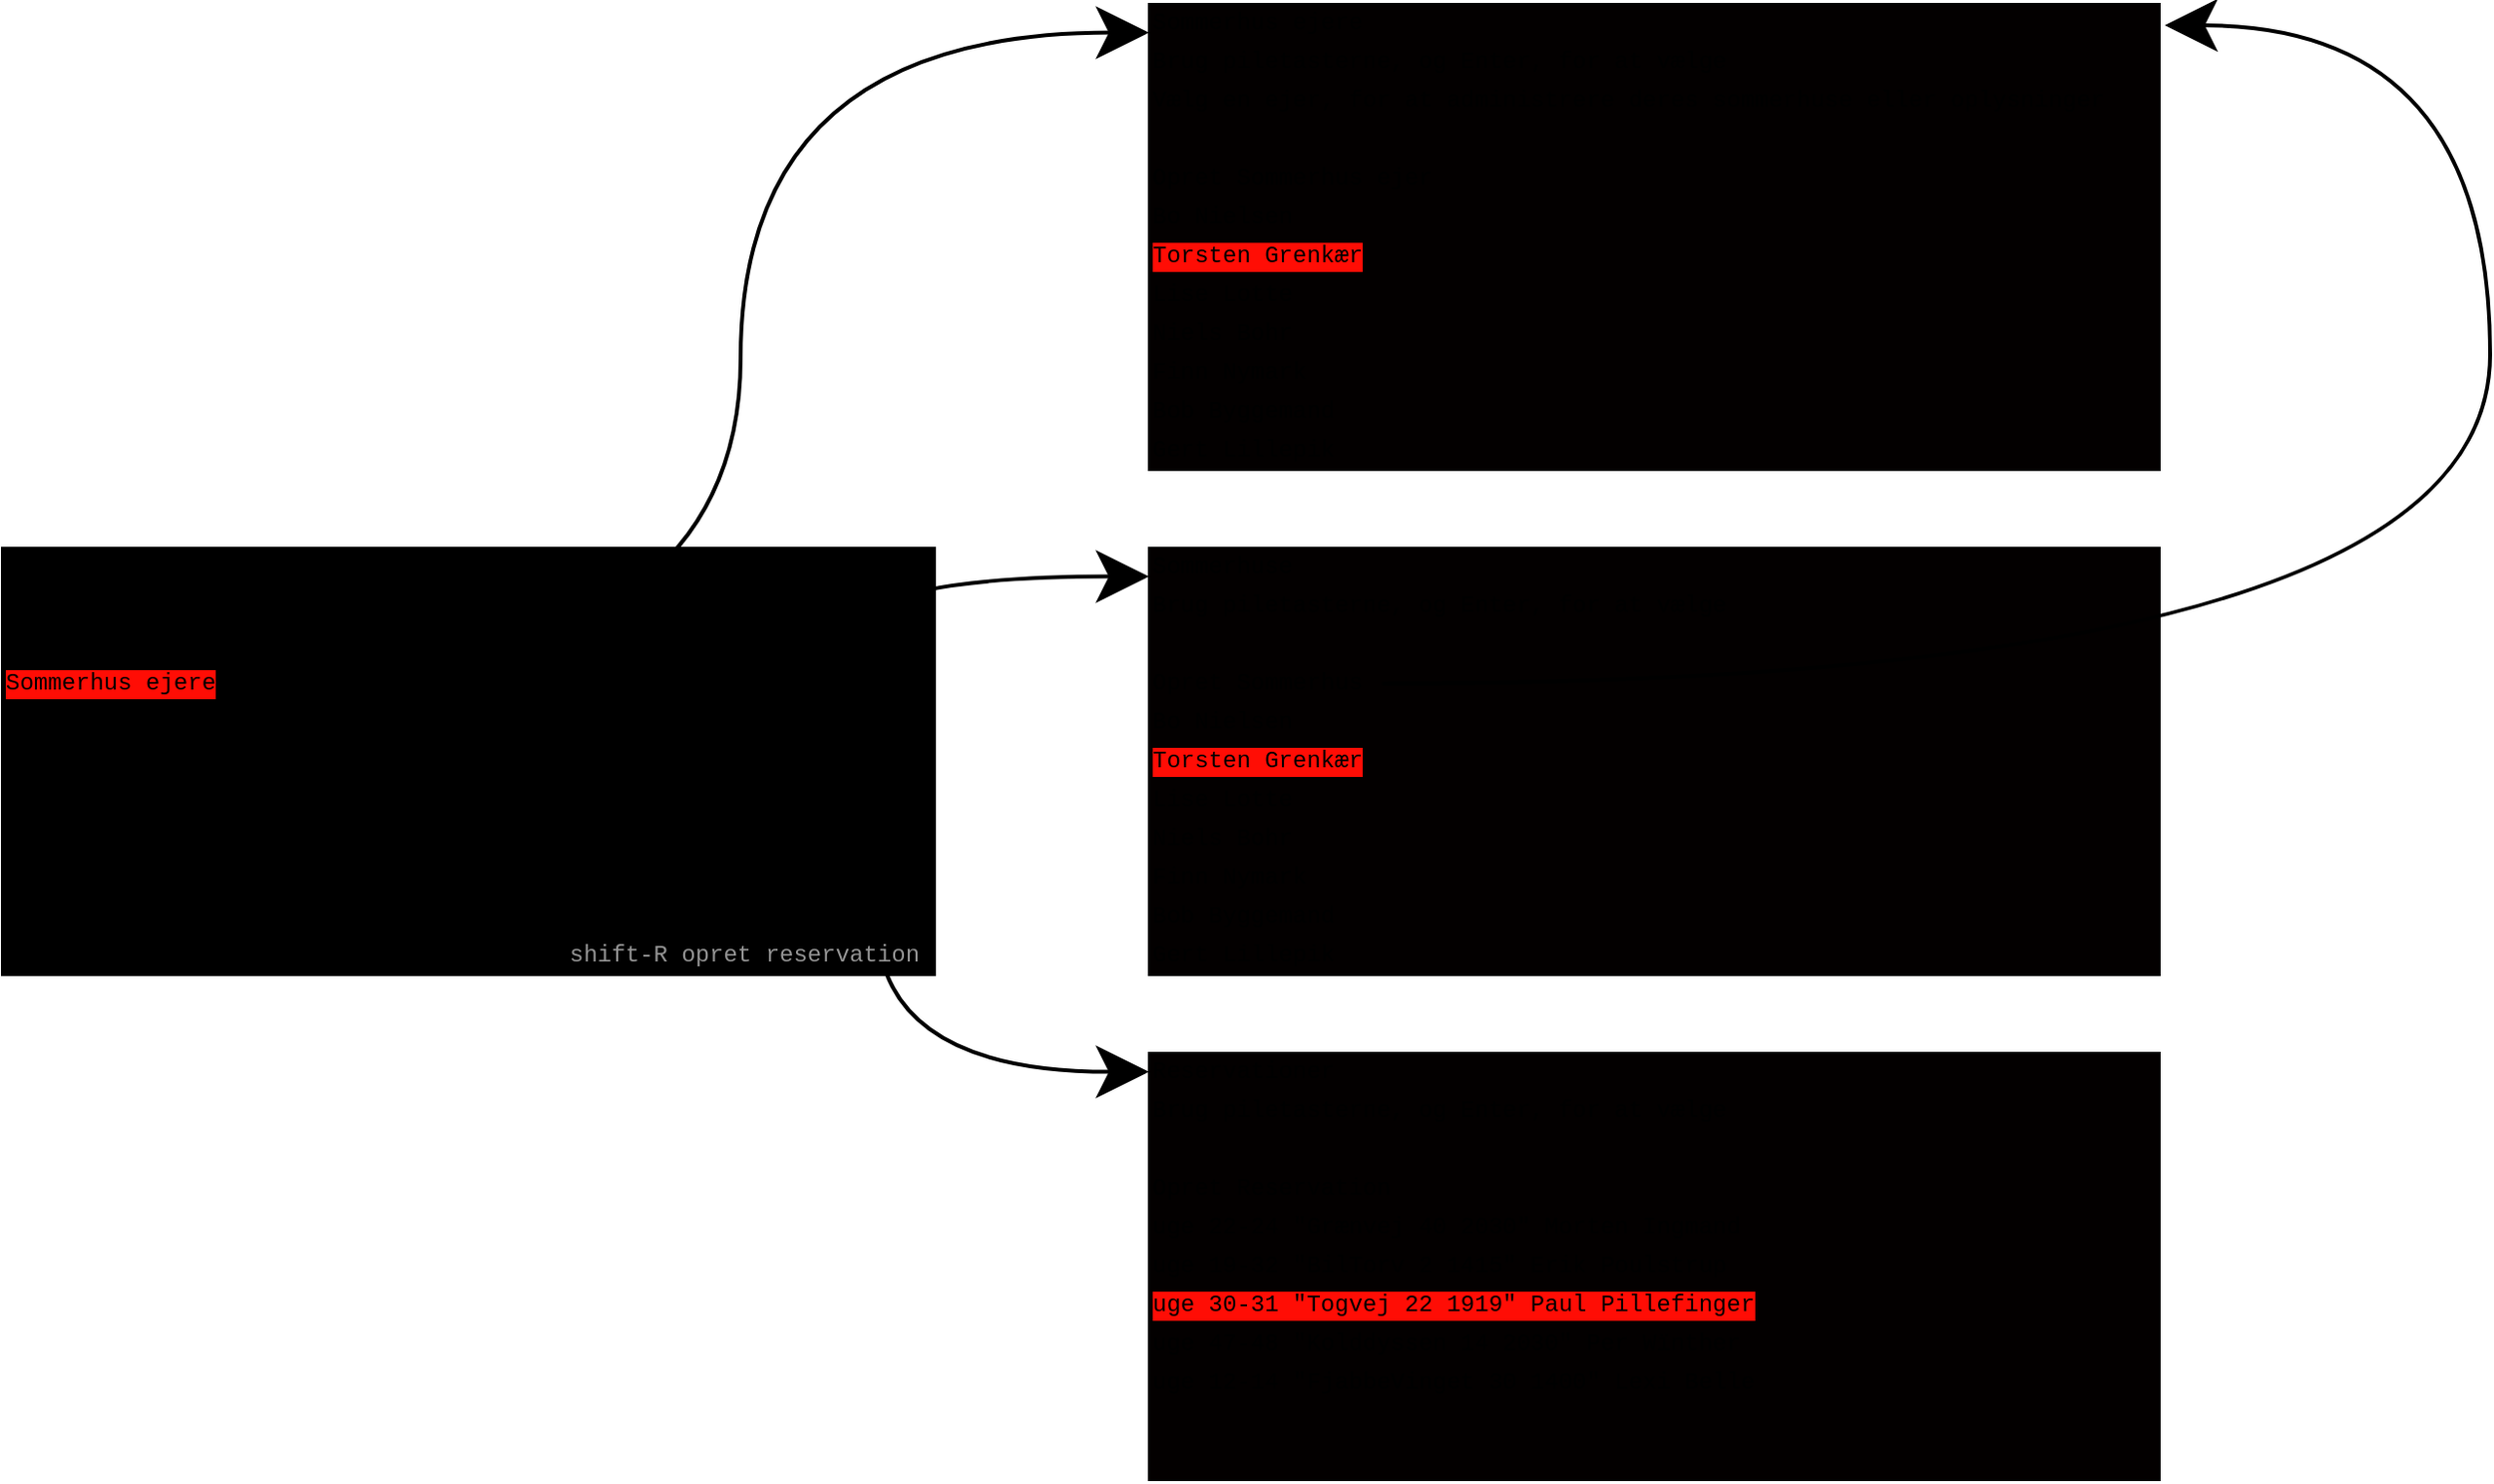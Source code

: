 <mxfile version="11.3.0" pages="1"><diagram id="26p3L_YCjEW0jslqgOV3" name="Page-1"><mxGraphModel dx="346" dy="1352" grid="1" gridSize="10" guides="1" tooltips="1" connect="1" arrows="1" fold="1" page="1" pageScale="1" pageWidth="827" pageHeight="1169" math="0" shadow="0"><root><mxCell id="0"/><mxCell id="1" parent="0"/><mxCell id="nq1gIL245foK8ah5lB4P-1" value="" style="rounded=0;whiteSpace=wrap;html=1;comic=0;fillColor=#000000;" vertex="1" parent="1"><mxGeometry x="40" y="40" width="480" height="220" as="geometry"/></mxCell><mxCell id="nq1gIL245foK8ah5lB4P-2" value="Sydvest-Bo Sommerhuse" style="text;html=1;strokeColor=none;fillColor=none;align=left;verticalAlign=middle;whiteSpace=wrap;rounded=0;comic=0;fontFamily=Courier New;" vertex="1" parent="1"><mxGeometry x="40" y="40" width="200" height="20" as="geometry"/></mxCell><mxCell id="nq1gIL245foK8ah5lB4P-3" value="Sommerhus ejere" style="text;html=1;strokeColor=none;fillColor=none;align=left;verticalAlign=middle;whiteSpace=wrap;rounded=0;comic=0;fontFamily=Courier New;labelBackgroundColor=#FF0D05;fontColor=#000000;" vertex="1" parent="1"><mxGeometry x="40" y="100" width="120" height="20" as="geometry"/></mxCell><mxCell id="nq1gIL245foK8ah5lB4P-4" value="Sommerhuse" style="text;html=1;strokeColor=none;fillColor=none;align=left;verticalAlign=middle;whiteSpace=wrap;rounded=0;comic=0;fontFamily=Courier New;" vertex="1" parent="1"><mxGeometry x="40" y="120" width="80" height="20" as="geometry"/></mxCell><mxCell id="nq1gIL245foK8ah5lB4P-5" value="Reservationer" style="text;html=1;strokeColor=none;fillColor=none;align=left;verticalAlign=middle;whiteSpace=wrap;rounded=0;comic=0;fontFamily=Courier New;" vertex="1" parent="1"><mxGeometry x="40" y="140" width="100" height="20" as="geometry"/></mxCell><mxCell id="nq1gIL245foK8ah5lB4P-6" value="Brug piletasterne, og Enter, for at vælge" style="text;html=1;strokeColor=none;fillColor=none;align=left;verticalAlign=middle;whiteSpace=wrap;rounded=0;comic=0;fontFamily=Courier New;" vertex="1" parent="1"><mxGeometry x="40" y="60" width="300" height="20" as="geometry"/></mxCell><mxCell id="nq1gIL245foK8ah5lB4P-8" value="" style="rounded=0;whiteSpace=wrap;html=1;comic=0;fillColor=#030000;" vertex="1" parent="1"><mxGeometry x="630" y="-240" width="520" height="240" as="geometry"/></mxCell><mxCell id="nq1gIL245foK8ah5lB4P-13" value="Brug piletasterne, og Enter, for at vælge" style="text;html=1;strokeColor=none;fillColor=none;align=left;verticalAlign=middle;whiteSpace=wrap;rounded=0;comic=0;fontFamily=Courier New;" vertex="1" parent="1"><mxGeometry x="630" y="-220.2" width="300" height="20" as="geometry"/></mxCell><mxCell id="nq1gIL245foK8ah5lB4P-14" value="Sommerhus ejere" style="text;html=1;strokeColor=none;fillColor=none;align=left;verticalAlign=middle;whiteSpace=wrap;rounded=0;comic=0;fontFamily=Courier New;" vertex="1" parent="1"><mxGeometry x="630" y="-240.2" width="200" height="20" as="geometry"/></mxCell><mxCell id="nq1gIL245foK8ah5lB4P-15" value="Torsten Grenkær" style="text;html=1;strokeColor=none;fillColor=none;align=left;verticalAlign=middle;whiteSpace=wrap;rounded=0;comic=0;fontFamily=Courier New;labelBackgroundColor=#FF0D05;fontColor=#000000;" vertex="1" parent="1"><mxGeometry x="630" y="-120.2" width="200" height="20" as="geometry"/></mxCell><mxCell id="nq1gIL245foK8ah5lB4P-16" value="Bo Nielsen" style="text;html=1;strokeColor=none;fillColor=none;align=left;verticalAlign=middle;whiteSpace=wrap;rounded=0;comic=0;fontFamily=Courier New;" vertex="1" parent="1"><mxGeometry x="630" y="-140.2" width="200" height="20" as="geometry"/></mxCell><mxCell id="nq1gIL245foK8ah5lB4P-17" value="Opret Sommerhus ejer" style="text;html=1;strokeColor=none;fillColor=none;align=left;verticalAlign=middle;whiteSpace=wrap;rounded=0;comic=0;fontFamily=Courier New;fontStyle=0;dashed=1;" vertex="1" parent="1"><mxGeometry x="630" y="-160.2" width="200" height="20" as="geometry"/></mxCell><mxCell id="nq1gIL245foK8ah5lB4P-18" value="Lise Lotte" style="text;html=1;strokeColor=none;fillColor=none;align=left;verticalAlign=middle;whiteSpace=wrap;rounded=0;comic=0;fontFamily=Courier New;" vertex="1" parent="1"><mxGeometry x="630" y="-100.2" width="200" height="20" as="geometry"/></mxCell><mxCell id="nq1gIL245foK8ah5lB4P-19" value="Niels Bohr" style="text;html=1;strokeColor=none;fillColor=none;align=left;verticalAlign=middle;whiteSpace=wrap;rounded=0;comic=0;fontFamily=Courier New;" vertex="1" parent="1"><mxGeometry x="630" y="-80.2" width="200" height="20" as="geometry"/></mxCell><mxCell id="nq1gIL245foK8ah5lB4P-20" value="Finn Nymark" style="text;html=1;strokeColor=none;fillColor=none;align=left;verticalAlign=middle;whiteSpace=wrap;rounded=0;comic=0;fontFamily=Courier New;" vertex="1" parent="1"><mxGeometry x="630" y="-60.2" width="200" height="20" as="geometry"/></mxCell><mxCell id="nq1gIL245foK8ah5lB4P-21" value="Bob Byggemand" style="text;html=1;strokeColor=none;fillColor=none;align=left;verticalAlign=middle;whiteSpace=wrap;rounded=0;comic=0;fontFamily=Courier New;" vertex="1" parent="1"><mxGeometry x="630" y="-40.2" width="200" height="20" as="geometry"/></mxCell><mxCell id="nq1gIL245foK8ah5lB4P-22" value="Gert Lillepik" style="text;html=1;strokeColor=none;fillColor=none;align=left;verticalAlign=middle;whiteSpace=wrap;rounded=0;comic=0;fontFamily=Courier New;" vertex="1" parent="1"><mxGeometry x="630" y="-20.2" width="200" height="20" as="geometry"/></mxCell><mxCell id="nq1gIL245foK8ah5lB4P-23" value="" style="rounded=0;whiteSpace=wrap;html=1;comic=0;fillColor=#030000;" vertex="1" parent="1"><mxGeometry x="630" y="40" width="520" height="220" as="geometry"/></mxCell><mxCell id="nq1gIL245foK8ah5lB4P-24" value="Brug piletasterne, og Enter, for at vælge" style="text;html=1;strokeColor=none;fillColor=none;align=left;verticalAlign=middle;whiteSpace=wrap;rounded=0;comic=0;fontFamily=Courier New;" vertex="1" parent="1"><mxGeometry x="630" y="59.8" width="300" height="20" as="geometry"/></mxCell><mxCell id="nq1gIL245foK8ah5lB4P-25" value="Sommerhuse" style="text;html=1;strokeColor=none;fillColor=none;align=left;verticalAlign=middle;whiteSpace=wrap;rounded=0;comic=0;fontFamily=Courier New;" vertex="1" parent="1"><mxGeometry x="630" y="39.8" width="200" height="20" as="geometry"/></mxCell><mxCell id="nq1gIL245foK8ah5lB4P-26" value="Torsten Grenkær" style="text;html=1;strokeColor=none;fillColor=none;align=left;verticalAlign=middle;whiteSpace=wrap;rounded=0;comic=0;fontFamily=Courier New;labelBackgroundColor=#FF0D05;fontColor=#000000;" vertex="1" parent="1"><mxGeometry x="630" y="139.8" width="200" height="20" as="geometry"/></mxCell><mxCell id="nq1gIL245foK8ah5lB4P-27" value="Bo Nielsen" style="text;html=1;strokeColor=none;fillColor=none;align=left;verticalAlign=middle;whiteSpace=wrap;rounded=0;comic=0;fontFamily=Courier New;" vertex="1" parent="1"><mxGeometry x="630" y="119.8" width="200" height="20" as="geometry"/></mxCell><mxCell id="nq1gIL245foK8ah5lB4P-28" value="Opret Sommerhus" style="text;html=1;strokeColor=none;fillColor=none;align=left;verticalAlign=middle;whiteSpace=wrap;rounded=0;comic=0;fontFamily=Courier New;fontStyle=0;dashed=1;" vertex="1" parent="1"><mxGeometry x="630" y="100" width="120" height="20" as="geometry"/></mxCell><mxCell id="nq1gIL245foK8ah5lB4P-29" value="Lise Lotte" style="text;html=1;strokeColor=none;fillColor=none;align=left;verticalAlign=middle;whiteSpace=wrap;rounded=0;comic=0;fontFamily=Courier New;" vertex="1" parent="1"><mxGeometry x="630" y="159.8" width="200" height="20" as="geometry"/></mxCell><mxCell id="nq1gIL245foK8ah5lB4P-30" value="Niels Bohr" style="text;html=1;strokeColor=none;fillColor=none;align=left;verticalAlign=middle;whiteSpace=wrap;rounded=0;comic=0;fontFamily=Courier New;" vertex="1" parent="1"><mxGeometry x="630" y="179.8" width="200" height="20" as="geometry"/></mxCell><mxCell id="nq1gIL245foK8ah5lB4P-31" value="Finn Nymark" style="text;html=1;strokeColor=none;fillColor=none;align=left;verticalAlign=middle;whiteSpace=wrap;rounded=0;comic=0;fontFamily=Courier New;" vertex="1" parent="1"><mxGeometry x="630" y="199.8" width="200" height="20" as="geometry"/></mxCell><mxCell id="nq1gIL245foK8ah5lB4P-32" value="Bob Byggemand" style="text;html=1;strokeColor=none;fillColor=none;align=left;verticalAlign=middle;whiteSpace=wrap;rounded=0;comic=0;fontFamily=Courier New;" vertex="1" parent="1"><mxGeometry x="630" y="219.8" width="200" height="20" as="geometry"/></mxCell><mxCell id="nq1gIL245foK8ah5lB4P-33" value="Gert Lillepik" style="text;html=1;strokeColor=none;fillColor=none;align=left;verticalAlign=middle;whiteSpace=wrap;rounded=0;comic=0;fontFamily=Courier New;" vertex="1" parent="1"><mxGeometry x="630" y="239.8" width="200" height="20" as="geometry"/></mxCell><mxCell id="nq1gIL245foK8ah5lB4P-34" value="Vælg en ejer, for at administrere deres sommerhuse eller oplysninger" style="text;html=1;strokeColor=none;fillColor=none;align=left;verticalAlign=middle;whiteSpace=wrap;rounded=0;comic=0;fontFamily=Courier New;" vertex="1" parent="1"><mxGeometry x="630" y="-200" width="500" height="20" as="geometry"/></mxCell><mxCell id="nq1gIL245foK8ah5lB4P-35" value="" style="endArrow=classic;html=1;fontFamily=Courier New;fontColor=#000000;exitX=1;exitY=0.5;exitDx=0;exitDy=0;edgeStyle=orthogonalEdgeStyle;endSize=21;curved=1;strokeWidth=2;entryX=0;entryY=0.75;entryDx=0;entryDy=0;" edge="1" parent="1" source="nq1gIL245foK8ah5lB4P-3" target="nq1gIL245foK8ah5lB4P-14"><mxGeometry width="50" height="50" relative="1" as="geometry"><mxPoint x="180" y="120" as="sourcePoint"/><mxPoint x="570" y="-140" as="targetPoint"/><Array as="points"><mxPoint x="420" y="110"/><mxPoint x="420" y="-225"/></Array></mxGeometry></mxCell><mxCell id="nq1gIL245foK8ah5lB4P-36" value="" style="endArrow=classic;html=1;fontFamily=Courier New;fontColor=#000000;exitX=1;exitY=0.5;exitDx=0;exitDy=0;edgeStyle=orthogonalEdgeStyle;endSize=21;curved=1;strokeWidth=2;entryX=0;entryY=0.75;entryDx=0;entryDy=0;" edge="1" parent="1" source="nq1gIL245foK8ah5lB4P-4" target="nq1gIL245foK8ah5lB4P-25"><mxGeometry width="50" height="50" relative="1" as="geometry"><mxPoint x="210.176" y="137.529" as="sourcePoint"/><mxPoint x="679.588" y="-197.765" as="targetPoint"/><Array as="points"><mxPoint x="470" y="130"/><mxPoint x="470" y="55"/></Array></mxGeometry></mxCell><mxCell id="nq1gIL245foK8ah5lB4P-37" value="" style="endArrow=classic;html=1;fontFamily=Courier New;fontColor=#000000;exitX=1;exitY=0.5;exitDx=0;exitDy=0;edgeStyle=orthogonalEdgeStyle;endSize=21;curved=1;strokeWidth=2;entryX=1.005;entryY=0.046;entryDx=0;entryDy=0;entryPerimeter=0;" edge="1" parent="1" source="nq1gIL245foK8ah5lB4P-28" target="nq1gIL245foK8ah5lB4P-8"><mxGeometry width="50" height="50" relative="1" as="geometry"><mxPoint x="1240.118" y="129.529" as="sourcePoint"/><mxPoint x="1749.529" y="54.235" as="targetPoint"/><Array as="points"><mxPoint x="1320" y="110"/><mxPoint x="1320" y="-229"/></Array></mxGeometry></mxCell><mxCell id="nq1gIL245foK8ah5lB4P-38" value="" style="rounded=0;whiteSpace=wrap;html=1;comic=0;fillColor=#030000;" vertex="1" parent="1"><mxGeometry x="630" y="300" width="520" height="220" as="geometry"/></mxCell><mxCell id="nq1gIL245foK8ah5lB4P-39" value="Brug piletasterne, og Enter, for at vælge" style="text;html=1;strokeColor=none;fillColor=none;align=left;verticalAlign=middle;whiteSpace=wrap;rounded=0;comic=0;fontFamily=Courier New;" vertex="1" parent="1"><mxGeometry x="630" y="319.8" width="300" height="20" as="geometry"/></mxCell><mxCell id="nq1gIL245foK8ah5lB4P-40" value="Reservationer" style="text;html=1;strokeColor=none;fillColor=none;align=left;verticalAlign=middle;whiteSpace=wrap;rounded=0;comic=0;fontFamily=Courier New;" vertex="1" parent="1"><mxGeometry x="630" y="299.8" width="200" height="20" as="geometry"/></mxCell><mxCell id="nq1gIL245foK8ah5lB4P-41" value="&lt;span style=&quot;background-color: rgb(255 , 13 , 5)&quot;&gt;uge 30-31 &quot;Togvej 22 1919&quot; Paul Pillefinger&lt;/span&gt;" style="text;html=1;strokeColor=none;fillColor=none;align=left;verticalAlign=middle;whiteSpace=wrap;rounded=0;comic=0;fontFamily=Courier New;labelBackgroundColor=#FF0D05;fontColor=#000000;" vertex="1" parent="1"><mxGeometry x="630" y="420" width="440" height="20" as="geometry"/></mxCell><mxCell id="nq1gIL245foK8ah5lB4P-42" value="uge 22-24 &quot;Grænvej 40 2030&quot; Morten Ingmand" style="text;html=1;strokeColor=none;fillColor=none;align=left;verticalAlign=middle;whiteSpace=wrap;rounded=0;comic=0;fontFamily=Courier New;" vertex="1" parent="1"><mxGeometry x="630" y="380" width="440" height="20" as="geometry"/></mxCell><mxCell id="nq1gIL245foK8ah5lB4P-43" value="Opret Reservation" style="text;html=1;strokeColor=none;fillColor=none;align=left;verticalAlign=middle;whiteSpace=wrap;rounded=0;comic=0;fontFamily=Courier New;fontStyle=0;dashed=1;" vertex="1" parent="1"><mxGeometry x="630" y="360" width="130" height="20" as="geometry"/></mxCell><mxCell id="nq1gIL245foK8ah5lB4P-49" value="uge 19-32 &quot;BilTorv 2 1415&quot; Erik Poulstrup" style="text;html=1;strokeColor=none;fillColor=none;align=left;verticalAlign=middle;whiteSpace=wrap;rounded=0;comic=0;fontFamily=Courier New;" vertex="1" parent="1"><mxGeometry x="630" y="400" width="440" height="20" as="geometry"/></mxCell><mxCell id="nq1gIL245foK8ah5lB4P-52" value="uge 47-48 &quot;Kolddyssen 14 2030&quot; Per Wïnther" style="text;html=1;strokeColor=none;fillColor=none;align=left;verticalAlign=middle;whiteSpace=wrap;rounded=0;comic=0;fontFamily=Courier New;" vertex="1" parent="1"><mxGeometry x="630" y="440" width="440" height="20" as="geometry"/></mxCell><mxCell id="nq1gIL245foK8ah5lB4P-53" value="uge 12-14 &quot;FjabbeVinget 30 1400&quot; Lexi Belle" style="text;html=1;strokeColor=none;fillColor=none;align=left;verticalAlign=middle;whiteSpace=wrap;rounded=0;comic=0;fontFamily=Courier New;" vertex="1" parent="1"><mxGeometry x="630" y="460" width="440" height="20" as="geometry"/></mxCell><mxCell id="nq1gIL245foK8ah5lB4P-54" value="" style="endArrow=classic;html=1;fontFamily=Courier New;fontColor=#000000;exitX=1;exitY=0.5;exitDx=0;exitDy=0;edgeStyle=orthogonalEdgeStyle;endSize=21;curved=1;strokeWidth=2;entryX=0;entryY=0.5;entryDx=0;entryDy=0;" edge="1" parent="1" source="nq1gIL245foK8ah5lB4P-5" target="nq1gIL245foK8ah5lB4P-40"><mxGeometry width="50" height="50" relative="1" as="geometry"><mxPoint x="140" y="155" as="sourcePoint"/><mxPoint x="650" y="80" as="targetPoint"/><Array as="points"><mxPoint x="490" y="150"/><mxPoint x="490" y="310"/></Array></mxGeometry></mxCell><mxCell id="nq1gIL245foK8ah5lB4P-55" value="&lt;font color=&quot;#949494&quot;&gt;shift-R opret reservation&lt;/font&gt;" style="text;html=1;strokeColor=none;fillColor=none;align=left;verticalAlign=middle;whiteSpace=wrap;rounded=0;comic=0;fontFamily=Courier New;" vertex="1" parent="1"><mxGeometry x="330" y="240" width="190" height="20" as="geometry"/></mxCell></root></mxGraphModel></diagram></mxfile>
